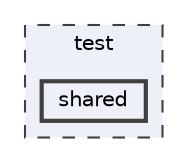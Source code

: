 digraph "/home/alexandros/Documents/PLT/V4/pokemon-championship/test/shared"
{
 // LATEX_PDF_SIZE
  bgcolor="transparent";
  edge [fontname=Helvetica,fontsize=10,labelfontname=Helvetica,labelfontsize=10];
  node [fontname=Helvetica,fontsize=10,shape=box,height=0.2,width=0.4];
  compound=true
  subgraph clusterdir_13e138d54eb8818da29c3992edef070a {
    graph [ bgcolor="#edf0f7", pencolor="grey25", label="test", fontname=Helvetica,fontsize=10 style="filled,dashed", URL="dir_13e138d54eb8818da29c3992edef070a.html",tooltip=""]
  dir_73ceac5c213c31489f95f4f4743ab229 [label="shared", fillcolor="#edf0f7", color="grey25", style="filled,bold", URL="dir_73ceac5c213c31489f95f4f4743ab229.html",tooltip=""];
  }
}
